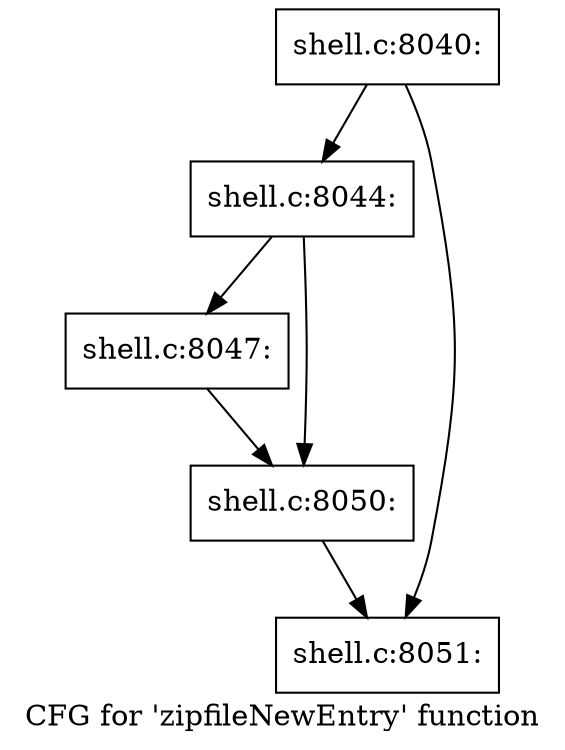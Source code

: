 digraph "CFG for 'zipfileNewEntry' function" {
	label="CFG for 'zipfileNewEntry' function";

	Node0x560276b6cd60 [shape=record,label="{shell.c:8040:}"];
	Node0x560276b6cd60 -> Node0x560276b709b0;
	Node0x560276b6cd60 -> Node0x560276b70a00;
	Node0x560276b709b0 [shape=record,label="{shell.c:8044:}"];
	Node0x560276b709b0 -> Node0x560276b71400;
	Node0x560276b709b0 -> Node0x560276b71450;
	Node0x560276b71400 [shape=record,label="{shell.c:8047:}"];
	Node0x560276b71400 -> Node0x560276b71450;
	Node0x560276b71450 [shape=record,label="{shell.c:8050:}"];
	Node0x560276b71450 -> Node0x560276b70a00;
	Node0x560276b70a00 [shape=record,label="{shell.c:8051:}"];
}
